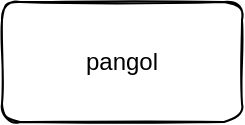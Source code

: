 <mxfile version="15.8.2" type="device"><diagram id="YwGS95V7L74120_J-SSq" name="intro"><mxGraphModel dx="1422" dy="762" grid="1" gridSize="10" guides="1" tooltips="1" connect="1" arrows="1" fold="1" page="1" pageScale="1" pageWidth="1654" pageHeight="1169" math="0" shadow="0"><root><mxCell id="0"/><mxCell id="1" parent="0"/><mxCell id="z5FCvfFWmcggTqftbsSy-3" value="pangol" style="rounded=1;whiteSpace=wrap;html=1;sketch=1;" vertex="1" parent="1"><mxGeometry x="90" y="210" width="120" height="60" as="geometry"/></mxCell></root></mxGraphModel></diagram></mxfile>